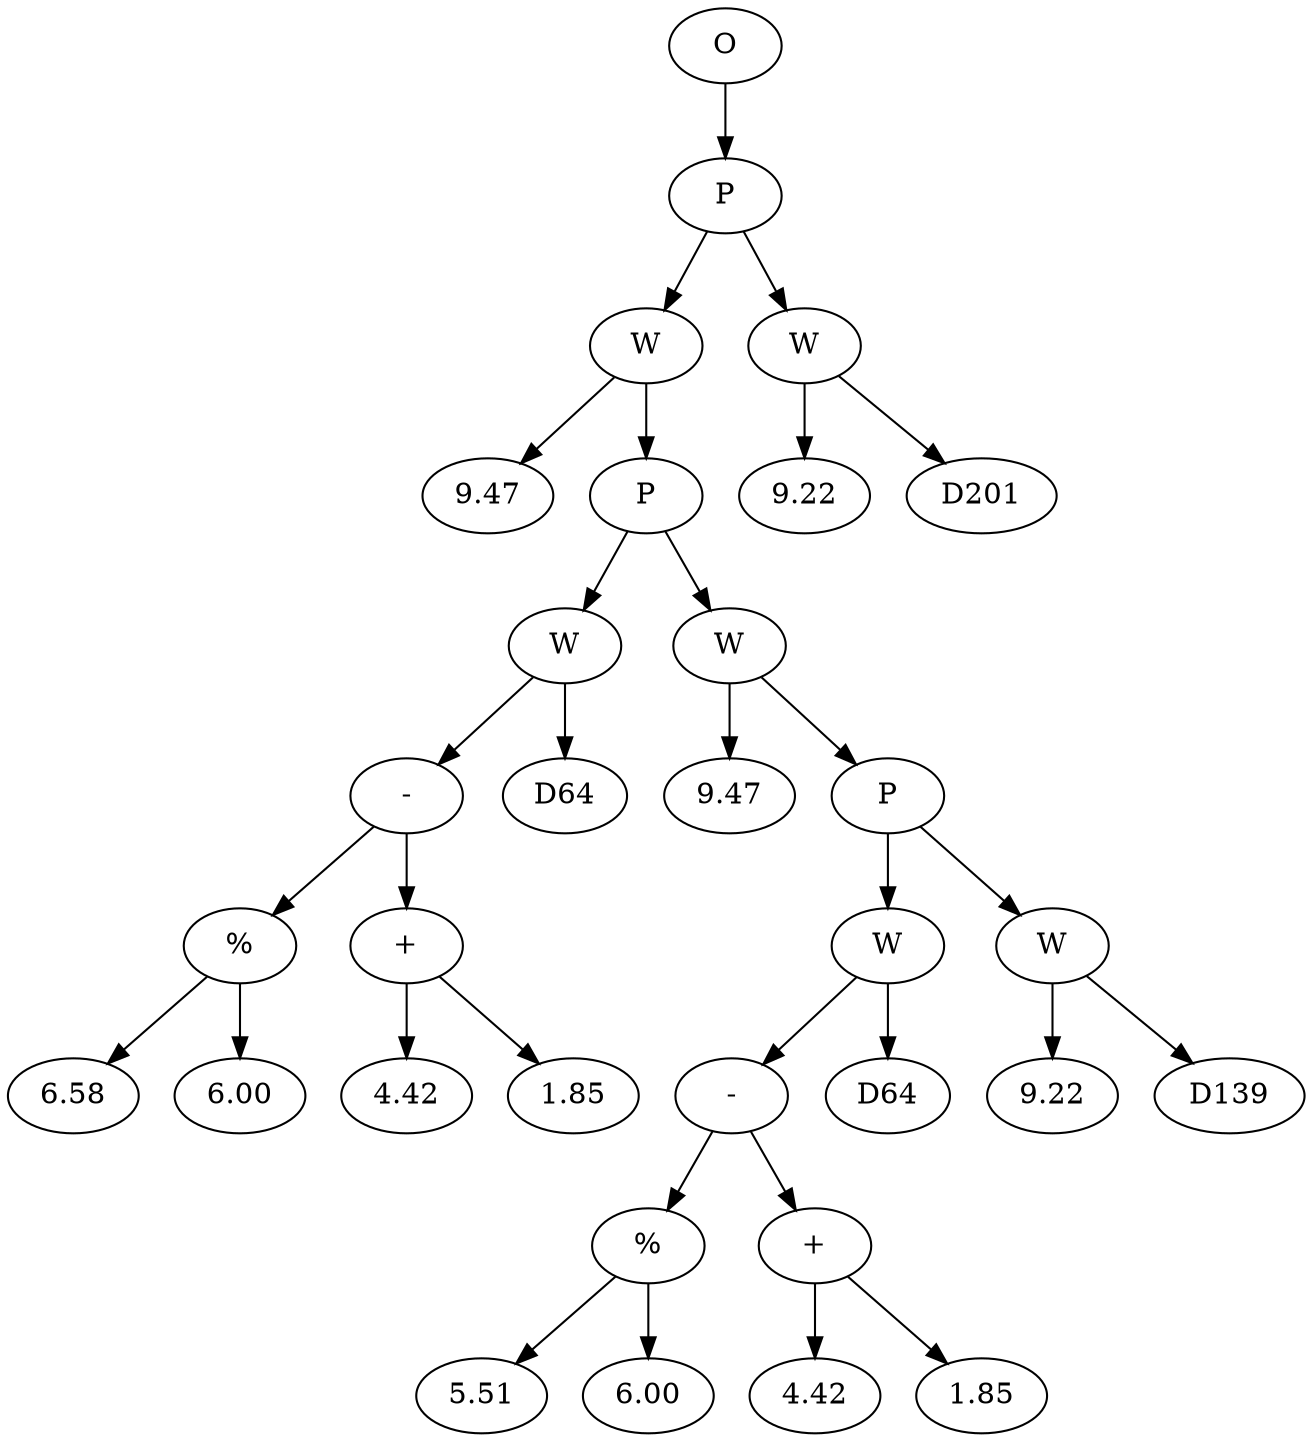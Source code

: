 // Tree
digraph {
	44634020 [label=O]
	44634021 [label=P]
	44634020 -> 44634021
	44634022 [label=W]
	44634021 -> 44634022
	44634023 [label=9.47]
	44634022 -> 44634023
	44634024 [label=P]
	44634022 -> 44634024
	44634025 [label=W]
	44634024 -> 44634025
	44634026 [label="-"]
	44634025 -> 44634026
	44634027 [label="%"]
	44634026 -> 44634027
	44634028 [label=6.58]
	44634027 -> 44634028
	44634029 [label=6.00]
	44634027 -> 44634029
	44634030 [label="+"]
	44634026 -> 44634030
	44634031 [label=4.42]
	44634030 -> 44634031
	44634032 [label=1.85]
	44634030 -> 44634032
	44634033 [label=D64]
	44634025 -> 44634033
	44634034 [label=W]
	44634024 -> 44634034
	44634035 [label=9.47]
	44634034 -> 44634035
	44634036 [label=P]
	44634034 -> 44634036
	44634037 [label=W]
	44634036 -> 44634037
	44634038 [label="-"]
	44634037 -> 44634038
	44634039 [label="%"]
	44634038 -> 44634039
	44634040 [label=5.51]
	44634039 -> 44634040
	44634041 [label=6.00]
	44634039 -> 44634041
	44634042 [label="+"]
	44634038 -> 44634042
	44634043 [label=4.42]
	44634042 -> 44634043
	44634044 [label=1.85]
	44634042 -> 44634044
	44634045 [label=D64]
	44634037 -> 44634045
	44634046 [label=W]
	44634036 -> 44634046
	44634047 [label=9.22]
	44634046 -> 44634047
	44634048 [label=D139]
	44634046 -> 44634048
	44634049 [label=W]
	44634021 -> 44634049
	44634050 [label=9.22]
	44634049 -> 44634050
	44634051 [label=D201]
	44634049 -> 44634051
}
